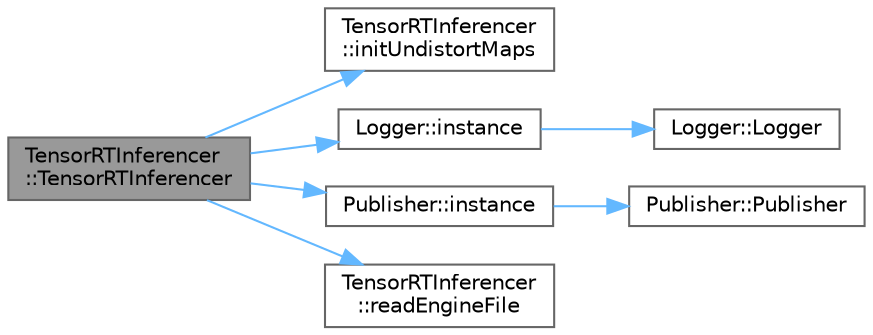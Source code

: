 digraph "TensorRTInferencer::TensorRTInferencer"
{
 // LATEX_PDF_SIZE
  bgcolor="transparent";
  edge [fontname=Helvetica,fontsize=10,labelfontname=Helvetica,labelfontsize=10];
  node [fontname=Helvetica,fontsize=10,shape=box,height=0.2,width=0.4];
  rankdir="LR";
  Node1 [id="Node000001",label="TensorRTInferencer\l::TensorRTInferencer",height=0.2,width=0.4,color="gray40", fillcolor="grey60", style="filled", fontcolor="black",tooltip=" "];
  Node1 -> Node2 [id="edge1_Node000001_Node000002",color="steelblue1",style="solid",tooltip=" "];
  Node2 [id="Node000002",label="TensorRTInferencer\l::initUndistortMaps",height=0.2,width=0.4,color="grey40", fillcolor="white", style="filled",URL="$classTensorRTInferencer.html#a7a5430fb4de9d5db54025f3bf27a0cf0",tooltip=" "];
  Node1 -> Node3 [id="edge2_Node000001_Node000003",color="steelblue1",style="solid",tooltip=" "];
  Node3 [id="Node000003",label="Logger::instance",height=0.2,width=0.4,color="grey40", fillcolor="white", style="filled",URL="$classLogger.html#aebb248e608f8e2724de20b482cb2a15f",tooltip=" "];
  Node3 -> Node4 [id="edge3_Node000003_Node000004",color="steelblue1",style="solid",tooltip=" "];
  Node4 [id="Node000004",label="Logger::Logger",height=0.2,width=0.4,color="grey40", fillcolor="white", style="filled",URL="$classLogger.html#ac45b6ef7069b222c094da3724d1aa8fb",tooltip=" "];
  Node1 -> Node5 [id="edge4_Node000001_Node000005",color="steelblue1",style="solid",tooltip=" "];
  Node5 [id="Node000005",label="Publisher::instance",height=0.2,width=0.4,color="grey40", fillcolor="white", style="filled",URL="$classPublisher.html#a387233b0cdda7f9d59d3d7c59a2f3cb6",tooltip=" "];
  Node5 -> Node6 [id="edge5_Node000005_Node000006",color="steelblue1",style="solid",tooltip=" "];
  Node6 [id="Node000006",label="Publisher::Publisher",height=0.2,width=0.4,color="grey40", fillcolor="white", style="filled",URL="$classPublisher.html#aa433e35d15ff5572b3ead89611b4bfc9",tooltip=" "];
  Node1 -> Node7 [id="edge6_Node000001_Node000007",color="steelblue1",style="solid",tooltip=" "];
  Node7 [id="Node000007",label="TensorRTInferencer\l::readEngineFile",height=0.2,width=0.4,color="grey40", fillcolor="white", style="filled",URL="$classTensorRTInferencer.html#a5ef1b3d79c594f396c4a3faa6f6960c5",tooltip=" "];
}

